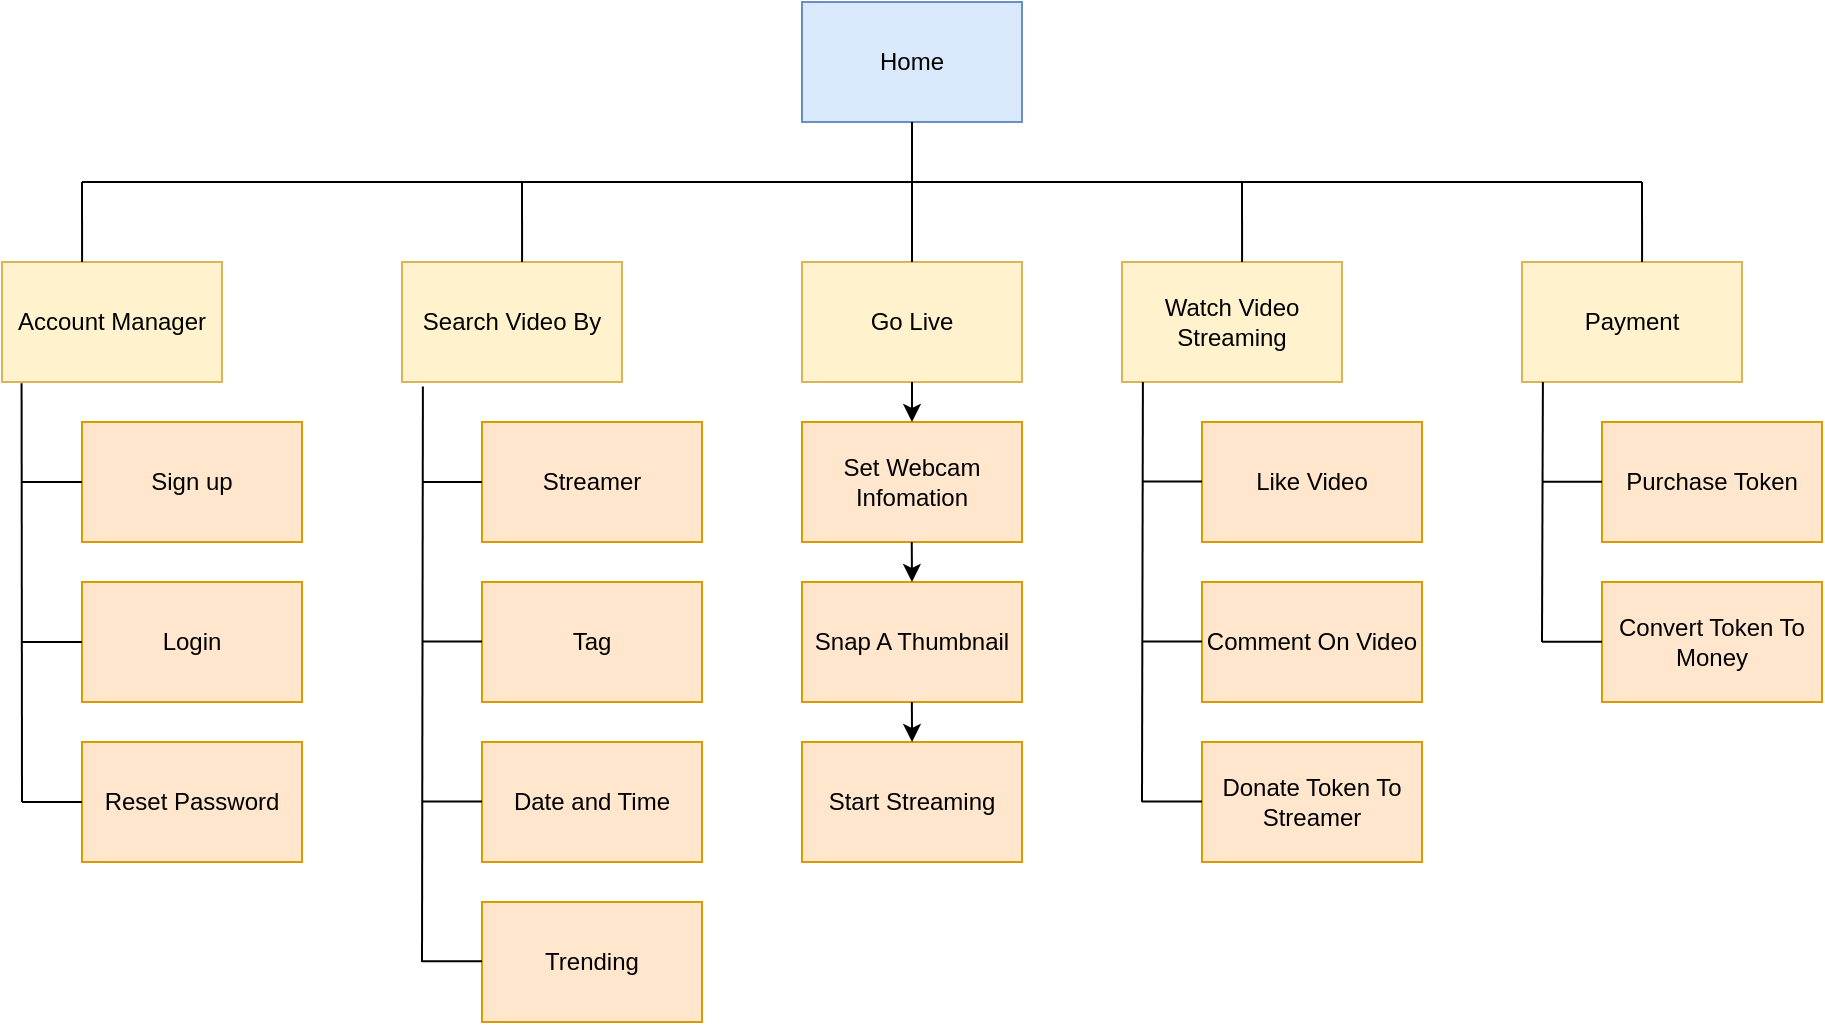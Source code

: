 <mxfile version="14.7.2" type="device"><diagram id="kB41Kdpp_DNs8i4whxeK" name="Page-1"><mxGraphModel dx="1351" dy="763" grid="1" gridSize="10" guides="1" tooltips="1" connect="1" arrows="1" fold="1" page="1" pageScale="1" pageWidth="850" pageHeight="1100" math="0" shadow="0"><root><mxCell id="0"/><mxCell id="1" parent="0"/><mxCell id="D5wRdzLEH_LsWComMj6F-2" value="Account Manager" style="rounded=0;whiteSpace=wrap;html=1;fillColor=#fff2cc;strokeColor=#d6b656;" vertex="1" parent="1"><mxGeometry x="120" y="160" width="110" height="60" as="geometry"/></mxCell><mxCell id="D5wRdzLEH_LsWComMj6F-4" value="Home" style="rounded=0;whiteSpace=wrap;html=1;fillColor=#dae8fc;strokeColor=#6c8ebf;" vertex="1" parent="1"><mxGeometry x="520" y="30" width="110" height="60" as="geometry"/></mxCell><mxCell id="D5wRdzLEH_LsWComMj6F-5" value="Sign up" style="rounded=0;whiteSpace=wrap;html=1;fillColor=#ffe6cc;strokeColor=#d79b00;" vertex="1" parent="1"><mxGeometry x="160" y="240" width="110" height="60" as="geometry"/></mxCell><mxCell id="D5wRdzLEH_LsWComMj6F-6" value="Login" style="rounded=0;whiteSpace=wrap;html=1;fillColor=#ffe6cc;strokeColor=#d79b00;" vertex="1" parent="1"><mxGeometry x="160" y="320" width="110" height="60" as="geometry"/></mxCell><mxCell id="D5wRdzLEH_LsWComMj6F-9" value="Reset Password" style="rounded=0;whiteSpace=wrap;html=1;fillColor=#ffe6cc;strokeColor=#d79b00;" vertex="1" parent="1"><mxGeometry x="160" y="400" width="110" height="60" as="geometry"/></mxCell><mxCell id="D5wRdzLEH_LsWComMj6F-10" value="Go Live" style="rounded=0;whiteSpace=wrap;html=1;fillColor=#fff2cc;strokeColor=#d6b656;" vertex="1" parent="1"><mxGeometry x="520" y="160" width="110" height="60" as="geometry"/></mxCell><mxCell id="D5wRdzLEH_LsWComMj6F-11" value="Set Webcam&lt;br&gt;Infomation" style="rounded=0;whiteSpace=wrap;html=1;fillColor=#ffe6cc;strokeColor=#d79b00;" vertex="1" parent="1"><mxGeometry x="520" y="240" width="110" height="60" as="geometry"/></mxCell><mxCell id="D5wRdzLEH_LsWComMj6F-12" value="Snap A Thumbnail" style="rounded=0;whiteSpace=wrap;html=1;fillColor=#ffe6cc;strokeColor=#d79b00;" vertex="1" parent="1"><mxGeometry x="520" y="320" width="110" height="60" as="geometry"/></mxCell><mxCell id="D5wRdzLEH_LsWComMj6F-13" value="Start Streaming" style="rounded=0;whiteSpace=wrap;html=1;fillColor=#ffe6cc;strokeColor=#d79b00;" vertex="1" parent="1"><mxGeometry x="520" y="400" width="110" height="60" as="geometry"/></mxCell><mxCell id="D5wRdzLEH_LsWComMj6F-14" value="Watch Video Streaming" style="rounded=0;whiteSpace=wrap;html=1;fillColor=#fff2cc;strokeColor=#d6b656;" vertex="1" parent="1"><mxGeometry x="680" y="160" width="110" height="60" as="geometry"/></mxCell><mxCell id="D5wRdzLEH_LsWComMj6F-15" value="Like Video" style="rounded=0;whiteSpace=wrap;html=1;fillColor=#ffe6cc;strokeColor=#d79b00;" vertex="1" parent="1"><mxGeometry x="720" y="240" width="110" height="60" as="geometry"/></mxCell><mxCell id="D5wRdzLEH_LsWComMj6F-17" value="Comment On Video" style="rounded=0;whiteSpace=wrap;html=1;fillColor=#ffe6cc;strokeColor=#d79b00;" vertex="1" parent="1"><mxGeometry x="720" y="320" width="110" height="60" as="geometry"/></mxCell><mxCell id="D5wRdzLEH_LsWComMj6F-18" value="Donate Token To&lt;br&gt;Streamer" style="rounded=0;whiteSpace=wrap;html=1;fillColor=#ffe6cc;strokeColor=#d79b00;" vertex="1" parent="1"><mxGeometry x="720" y="400" width="110" height="60" as="geometry"/></mxCell><mxCell id="D5wRdzLEH_LsWComMj6F-19" value="Search Video By" style="rounded=0;whiteSpace=wrap;html=1;fillColor=#fff2cc;strokeColor=#d6b656;" vertex="1" parent="1"><mxGeometry x="320" y="160" width="110" height="60" as="geometry"/></mxCell><mxCell id="D5wRdzLEH_LsWComMj6F-20" value="Streamer" style="rounded=0;whiteSpace=wrap;html=1;fillColor=#ffe6cc;strokeColor=#d79b00;" vertex="1" parent="1"><mxGeometry x="360" y="240" width="110" height="60" as="geometry"/></mxCell><mxCell id="D5wRdzLEH_LsWComMj6F-21" value="Tag" style="rounded=0;whiteSpace=wrap;html=1;fillColor=#ffe6cc;strokeColor=#d79b00;" vertex="1" parent="1"><mxGeometry x="360" y="320" width="110" height="60" as="geometry"/></mxCell><mxCell id="D5wRdzLEH_LsWComMj6F-22" value="Date and Time" style="rounded=0;whiteSpace=wrap;html=1;fillColor=#ffe6cc;strokeColor=#d79b00;" vertex="1" parent="1"><mxGeometry x="360" y="400" width="110" height="60" as="geometry"/></mxCell><mxCell id="D5wRdzLEH_LsWComMj6F-23" value="Trending" style="rounded=0;whiteSpace=wrap;html=1;fillColor=#ffe6cc;strokeColor=#d79b00;" vertex="1" parent="1"><mxGeometry x="360" y="480" width="110" height="60" as="geometry"/></mxCell><mxCell id="D5wRdzLEH_LsWComMj6F-24" value="Payment" style="rounded=0;whiteSpace=wrap;html=1;fillColor=#fff2cc;strokeColor=#d6b656;" vertex="1" parent="1"><mxGeometry x="880" y="160" width="110" height="60" as="geometry"/></mxCell><mxCell id="D5wRdzLEH_LsWComMj6F-25" value="Purchase Token" style="rounded=0;whiteSpace=wrap;html=1;fillColor=#ffe6cc;strokeColor=#d79b00;" vertex="1" parent="1"><mxGeometry x="920" y="240" width="110" height="60" as="geometry"/></mxCell><mxCell id="D5wRdzLEH_LsWComMj6F-26" value="Convert Token To Money" style="rounded=0;whiteSpace=wrap;html=1;fillColor=#ffe6cc;strokeColor=#d79b00;" vertex="1" parent="1"><mxGeometry x="920" y="320" width="110" height="60" as="geometry"/></mxCell><mxCell id="D5wRdzLEH_LsWComMj6F-27" value="" style="endArrow=none;html=1;entryX=0.089;entryY=1.011;entryDx=0;entryDy=0;entryPerimeter=0;" edge="1" parent="1" target="D5wRdzLEH_LsWComMj6F-2"><mxGeometry width="50" height="50" relative="1" as="geometry"><mxPoint x="130" y="430" as="sourcePoint"/><mxPoint x="130" y="230" as="targetPoint"/></mxGeometry></mxCell><mxCell id="D5wRdzLEH_LsWComMj6F-30" value="" style="endArrow=none;html=1;entryX=0;entryY=0.5;entryDx=0;entryDy=0;" edge="1" parent="1" target="D5wRdzLEH_LsWComMj6F-6"><mxGeometry width="50" height="50" relative="1" as="geometry"><mxPoint x="130" y="350" as="sourcePoint"/><mxPoint x="150" y="360" as="targetPoint"/></mxGeometry></mxCell><mxCell id="D5wRdzLEH_LsWComMj6F-33" value="" style="endArrow=none;html=1;" edge="1" parent="1" target="D5wRdzLEH_LsWComMj6F-9"><mxGeometry width="50" height="50" relative="1" as="geometry"><mxPoint x="130" y="430" as="sourcePoint"/><mxPoint x="110" y="380" as="targetPoint"/></mxGeometry></mxCell><mxCell id="D5wRdzLEH_LsWComMj6F-34" value="" style="endArrow=none;html=1;entryX=0;entryY=0.5;entryDx=0;entryDy=0;" edge="1" parent="1" target="D5wRdzLEH_LsWComMj6F-5"><mxGeometry width="50" height="50" relative="1" as="geometry"><mxPoint x="130" y="270" as="sourcePoint"/><mxPoint x="130" y="270" as="targetPoint"/></mxGeometry></mxCell><mxCell id="D5wRdzLEH_LsWComMj6F-35" value="" style="endArrow=none;html=1;entryX=0.095;entryY=1.037;entryDx=0;entryDy=0;entryPerimeter=0;" edge="1" parent="1" target="D5wRdzLEH_LsWComMj6F-19"><mxGeometry width="50" height="50" relative="1" as="geometry"><mxPoint x="330" y="510" as="sourcePoint"/><mxPoint x="350" y="230" as="targetPoint"/></mxGeometry></mxCell><mxCell id="D5wRdzLEH_LsWComMj6F-36" value="" style="endArrow=none;html=1;entryX=0;entryY=0.5;entryDx=0;entryDy=0;" edge="1" parent="1" target="D5wRdzLEH_LsWComMj6F-20"><mxGeometry width="50" height="50" relative="1" as="geometry"><mxPoint x="330" y="270" as="sourcePoint"/><mxPoint x="340" y="320" as="targetPoint"/></mxGeometry></mxCell><mxCell id="D5wRdzLEH_LsWComMj6F-37" value="" style="endArrow=none;html=1;entryX=0;entryY=0.5;entryDx=0;entryDy=0;" edge="1" parent="1"><mxGeometry width="50" height="50" relative="1" as="geometry"><mxPoint x="330" y="349.76" as="sourcePoint"/><mxPoint x="360" y="349.76" as="targetPoint"/></mxGeometry></mxCell><mxCell id="D5wRdzLEH_LsWComMj6F-38" value="" style="endArrow=none;html=1;entryX=0;entryY=0.5;entryDx=0;entryDy=0;" edge="1" parent="1"><mxGeometry width="50" height="50" relative="1" as="geometry"><mxPoint x="330" y="429.76" as="sourcePoint"/><mxPoint x="360" y="429.76" as="targetPoint"/></mxGeometry></mxCell><mxCell id="D5wRdzLEH_LsWComMj6F-39" value="" style="endArrow=none;html=1;entryX=0.095;entryY=1.037;entryDx=0;entryDy=0;entryPerimeter=0;" edge="1" parent="1"><mxGeometry width="50" height="50" relative="1" as="geometry"><mxPoint x="690" y="430" as="sourcePoint"/><mxPoint x="690.45" y="220.0" as="targetPoint"/></mxGeometry></mxCell><mxCell id="D5wRdzLEH_LsWComMj6F-40" value="" style="endArrow=none;html=1;entryX=0;entryY=0.5;entryDx=0;entryDy=0;" edge="1" parent="1"><mxGeometry width="50" height="50" relative="1" as="geometry"><mxPoint x="690" y="269.76" as="sourcePoint"/><mxPoint x="720" y="269.76" as="targetPoint"/></mxGeometry></mxCell><mxCell id="D5wRdzLEH_LsWComMj6F-41" value="" style="endArrow=none;html=1;entryX=0;entryY=0.5;entryDx=0;entryDy=0;" edge="1" parent="1"><mxGeometry width="50" height="50" relative="1" as="geometry"><mxPoint x="690" y="349.76" as="sourcePoint"/><mxPoint x="720" y="349.76" as="targetPoint"/></mxGeometry></mxCell><mxCell id="D5wRdzLEH_LsWComMj6F-42" value="" style="endArrow=none;html=1;entryX=0;entryY=0.5;entryDx=0;entryDy=0;" edge="1" parent="1"><mxGeometry width="50" height="50" relative="1" as="geometry"><mxPoint x="690" y="429.76" as="sourcePoint"/><mxPoint x="720" y="429.76" as="targetPoint"/></mxGeometry></mxCell><mxCell id="D5wRdzLEH_LsWComMj6F-43" value="" style="endArrow=none;html=1;entryX=0.095;entryY=1.037;entryDx=0;entryDy=0;entryPerimeter=0;" edge="1" parent="1"><mxGeometry width="50" height="50" relative="1" as="geometry"><mxPoint x="890" y="350" as="sourcePoint"/><mxPoint x="890.45" y="220" as="targetPoint"/></mxGeometry></mxCell><mxCell id="D5wRdzLEH_LsWComMj6F-44" value="" style="endArrow=none;html=1;entryX=0;entryY=0.5;entryDx=0;entryDy=0;" edge="1" parent="1"><mxGeometry width="50" height="50" relative="1" as="geometry"><mxPoint x="890" y="349.9" as="sourcePoint"/><mxPoint x="920" y="349.9" as="targetPoint"/></mxGeometry></mxCell><mxCell id="D5wRdzLEH_LsWComMj6F-45" value="" style="endArrow=none;html=1;entryX=0;entryY=0.5;entryDx=0;entryDy=0;" edge="1" parent="1"><mxGeometry width="50" height="50" relative="1" as="geometry"><mxPoint x="890" y="269.83" as="sourcePoint"/><mxPoint x="920" y="269.83" as="targetPoint"/></mxGeometry></mxCell><mxCell id="D5wRdzLEH_LsWComMj6F-46" value="" style="endArrow=classic;html=1;exitX=0.5;exitY=1;exitDx=0;exitDy=0;" edge="1" parent="1" source="D5wRdzLEH_LsWComMj6F-10"><mxGeometry width="50" height="50" relative="1" as="geometry"><mxPoint x="550" y="580" as="sourcePoint"/><mxPoint x="575" y="240" as="targetPoint"/></mxGeometry></mxCell><mxCell id="D5wRdzLEH_LsWComMj6F-47" value="" style="endArrow=classic;html=1;exitX=0.5;exitY=1;exitDx=0;exitDy=0;" edge="1" parent="1"><mxGeometry width="50" height="50" relative="1" as="geometry"><mxPoint x="574.88" y="300" as="sourcePoint"/><mxPoint x="575" y="320" as="targetPoint"/></mxGeometry></mxCell><mxCell id="D5wRdzLEH_LsWComMj6F-50" value="" style="endArrow=classic;html=1;exitX=0.5;exitY=1;exitDx=0;exitDy=0;" edge="1" parent="1"><mxGeometry width="50" height="50" relative="1" as="geometry"><mxPoint x="574.92" y="380.0" as="sourcePoint"/><mxPoint x="575.04" y="400.0" as="targetPoint"/></mxGeometry></mxCell><mxCell id="D5wRdzLEH_LsWComMj6F-51" value="" style="endArrow=none;html=1;entryX=0.5;entryY=1;entryDx=0;entryDy=0;exitX=0.5;exitY=0;exitDx=0;exitDy=0;" edge="1" parent="1" source="D5wRdzLEH_LsWComMj6F-10" target="D5wRdzLEH_LsWComMj6F-4"><mxGeometry width="50" height="50" relative="1" as="geometry"><mxPoint x="575" y="150" as="sourcePoint"/><mxPoint x="480" y="110" as="targetPoint"/></mxGeometry></mxCell><mxCell id="D5wRdzLEH_LsWComMj6F-52" value="" style="endArrow=none;html=1;" edge="1" parent="1"><mxGeometry width="50" height="50" relative="1" as="geometry"><mxPoint x="160" y="120" as="sourcePoint"/><mxPoint x="940" y="120" as="targetPoint"/></mxGeometry></mxCell><mxCell id="D5wRdzLEH_LsWComMj6F-53" value="" style="endArrow=none;html=1;exitX=0.364;exitY=0;exitDx=0;exitDy=0;exitPerimeter=0;" edge="1" parent="1" source="D5wRdzLEH_LsWComMj6F-2"><mxGeometry width="50" height="50" relative="1" as="geometry"><mxPoint x="130" y="150" as="sourcePoint"/><mxPoint x="160" y="120" as="targetPoint"/></mxGeometry></mxCell><mxCell id="D5wRdzLEH_LsWComMj6F-54" value="" style="endArrow=none;html=1;exitX=0.364;exitY=0;exitDx=0;exitDy=0;exitPerimeter=0;" edge="1" parent="1"><mxGeometry width="50" height="50" relative="1" as="geometry"><mxPoint x="380.04" y="160" as="sourcePoint"/><mxPoint x="380" y="120" as="targetPoint"/></mxGeometry></mxCell><mxCell id="D5wRdzLEH_LsWComMj6F-55" value="" style="endArrow=none;html=1;exitX=0.364;exitY=0;exitDx=0;exitDy=0;exitPerimeter=0;" edge="1" parent="1"><mxGeometry width="50" height="50" relative="1" as="geometry"><mxPoint x="740.04" y="160" as="sourcePoint"/><mxPoint x="740" y="120" as="targetPoint"/></mxGeometry></mxCell><mxCell id="D5wRdzLEH_LsWComMj6F-56" value="" style="endArrow=none;html=1;exitX=0.364;exitY=0;exitDx=0;exitDy=0;exitPerimeter=0;" edge="1" parent="1"><mxGeometry width="50" height="50" relative="1" as="geometry"><mxPoint x="940.04" y="160" as="sourcePoint"/><mxPoint x="940" y="120" as="targetPoint"/></mxGeometry></mxCell><mxCell id="D5wRdzLEH_LsWComMj6F-57" value="" style="endArrow=none;html=1;entryX=0;entryY=0.5;entryDx=0;entryDy=0;" edge="1" parent="1"><mxGeometry width="50" height="50" relative="1" as="geometry"><mxPoint x="330.0" y="509.66" as="sourcePoint"/><mxPoint x="360.0" y="509.66" as="targetPoint"/></mxGeometry></mxCell></root></mxGraphModel></diagram></mxfile>